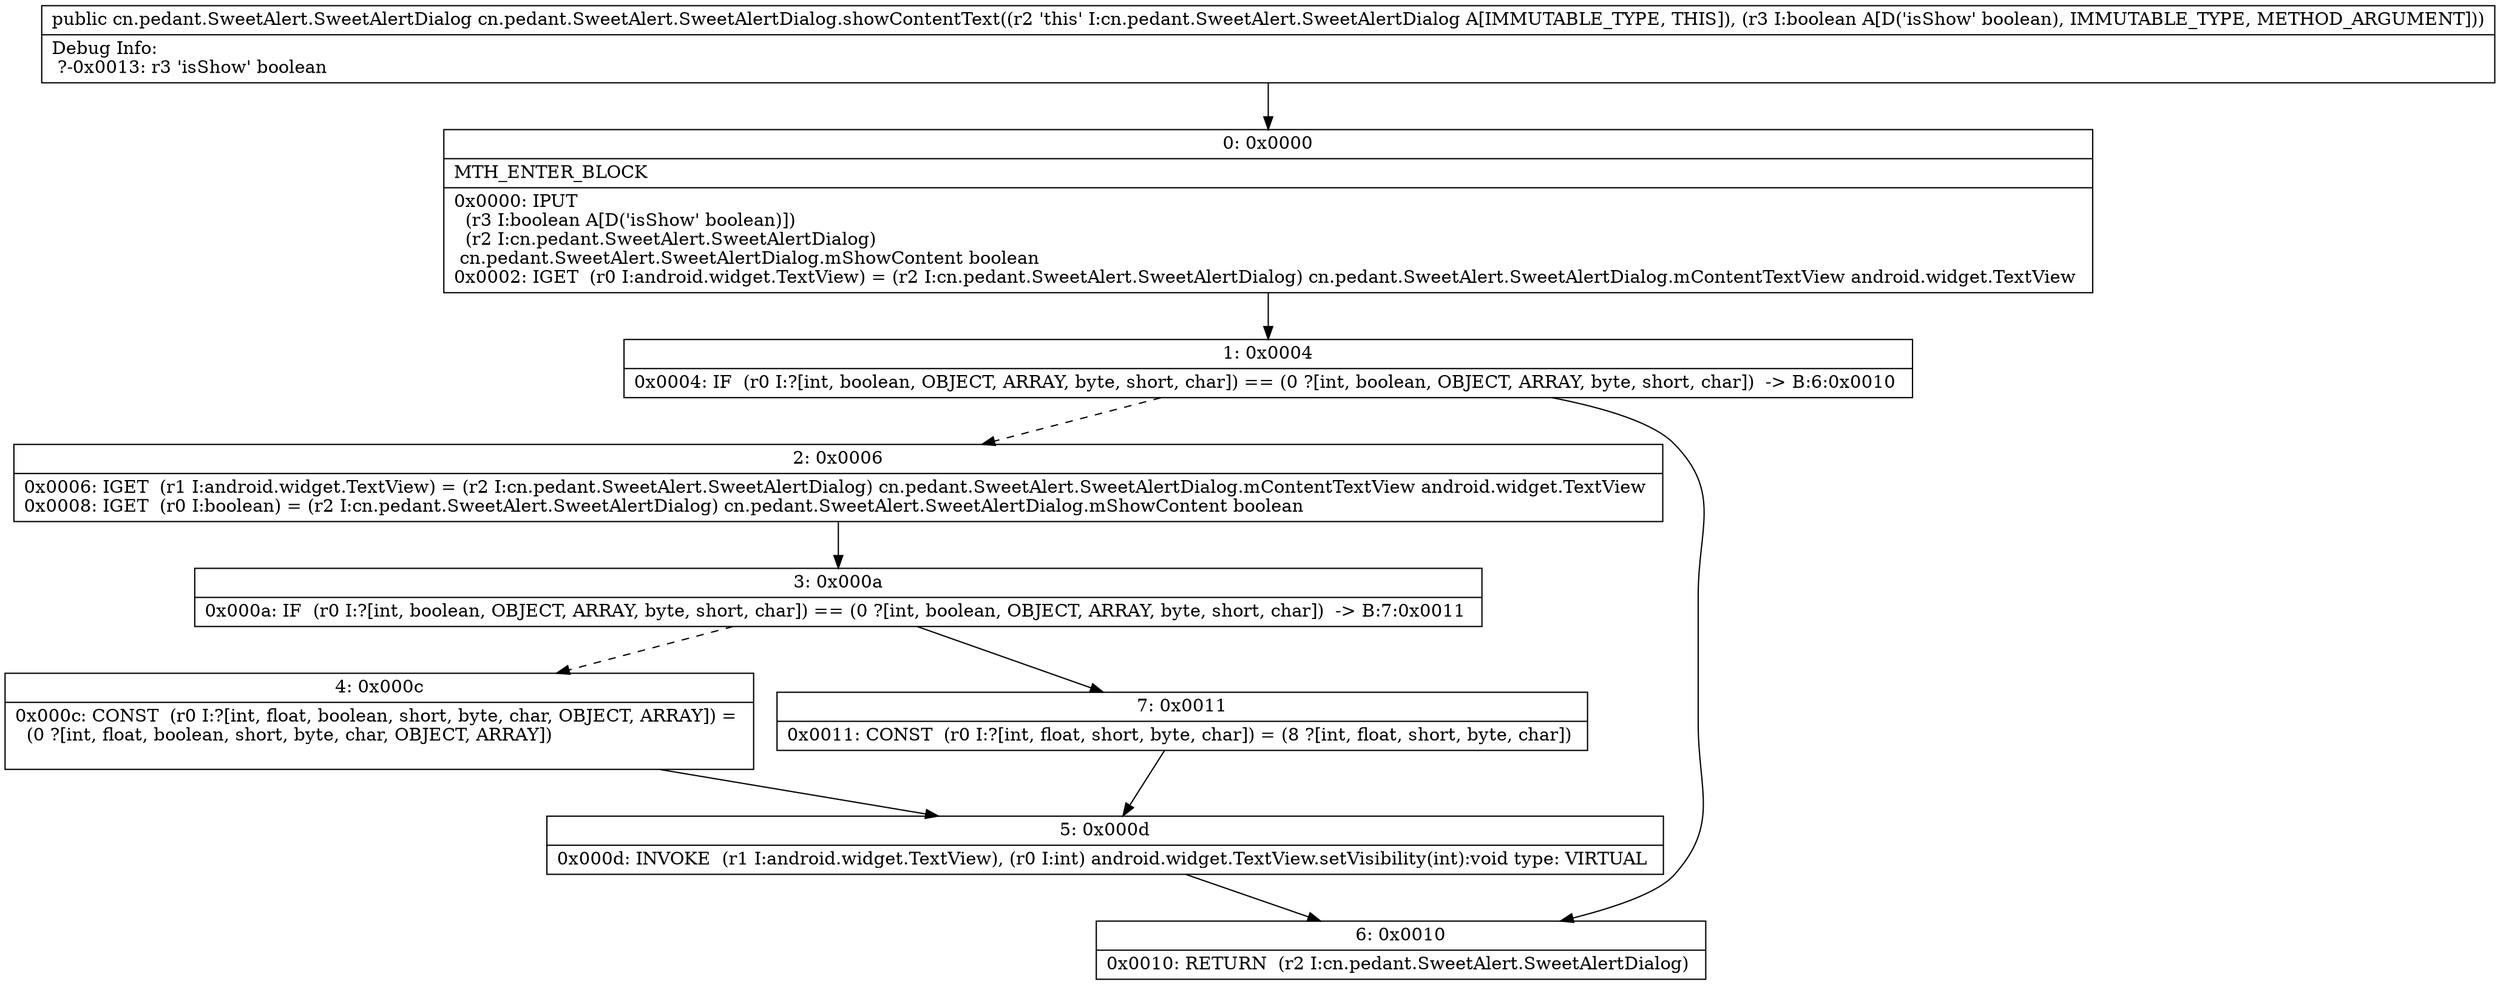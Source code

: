 digraph "CFG forcn.pedant.SweetAlert.SweetAlertDialog.showContentText(Z)Lcn\/pedant\/SweetAlert\/SweetAlertDialog;" {
Node_0 [shape=record,label="{0\:\ 0x0000|MTH_ENTER_BLOCK\l|0x0000: IPUT  \l  (r3 I:boolean A[D('isShow' boolean)])\l  (r2 I:cn.pedant.SweetAlert.SweetAlertDialog)\l cn.pedant.SweetAlert.SweetAlertDialog.mShowContent boolean \l0x0002: IGET  (r0 I:android.widget.TextView) = (r2 I:cn.pedant.SweetAlert.SweetAlertDialog) cn.pedant.SweetAlert.SweetAlertDialog.mContentTextView android.widget.TextView \l}"];
Node_1 [shape=record,label="{1\:\ 0x0004|0x0004: IF  (r0 I:?[int, boolean, OBJECT, ARRAY, byte, short, char]) == (0 ?[int, boolean, OBJECT, ARRAY, byte, short, char])  \-\> B:6:0x0010 \l}"];
Node_2 [shape=record,label="{2\:\ 0x0006|0x0006: IGET  (r1 I:android.widget.TextView) = (r2 I:cn.pedant.SweetAlert.SweetAlertDialog) cn.pedant.SweetAlert.SweetAlertDialog.mContentTextView android.widget.TextView \l0x0008: IGET  (r0 I:boolean) = (r2 I:cn.pedant.SweetAlert.SweetAlertDialog) cn.pedant.SweetAlert.SweetAlertDialog.mShowContent boolean \l}"];
Node_3 [shape=record,label="{3\:\ 0x000a|0x000a: IF  (r0 I:?[int, boolean, OBJECT, ARRAY, byte, short, char]) == (0 ?[int, boolean, OBJECT, ARRAY, byte, short, char])  \-\> B:7:0x0011 \l}"];
Node_4 [shape=record,label="{4\:\ 0x000c|0x000c: CONST  (r0 I:?[int, float, boolean, short, byte, char, OBJECT, ARRAY]) = \l  (0 ?[int, float, boolean, short, byte, char, OBJECT, ARRAY])\l \l}"];
Node_5 [shape=record,label="{5\:\ 0x000d|0x000d: INVOKE  (r1 I:android.widget.TextView), (r0 I:int) android.widget.TextView.setVisibility(int):void type: VIRTUAL \l}"];
Node_6 [shape=record,label="{6\:\ 0x0010|0x0010: RETURN  (r2 I:cn.pedant.SweetAlert.SweetAlertDialog) \l}"];
Node_7 [shape=record,label="{7\:\ 0x0011|0x0011: CONST  (r0 I:?[int, float, short, byte, char]) = (8 ?[int, float, short, byte, char]) \l}"];
MethodNode[shape=record,label="{public cn.pedant.SweetAlert.SweetAlertDialog cn.pedant.SweetAlert.SweetAlertDialog.showContentText((r2 'this' I:cn.pedant.SweetAlert.SweetAlertDialog A[IMMUTABLE_TYPE, THIS]), (r3 I:boolean A[D('isShow' boolean), IMMUTABLE_TYPE, METHOD_ARGUMENT]))  | Debug Info:\l  ?\-0x0013: r3 'isShow' boolean\l}"];
MethodNode -> Node_0;
Node_0 -> Node_1;
Node_1 -> Node_2[style=dashed];
Node_1 -> Node_6;
Node_2 -> Node_3;
Node_3 -> Node_4[style=dashed];
Node_3 -> Node_7;
Node_4 -> Node_5;
Node_5 -> Node_6;
Node_7 -> Node_5;
}

